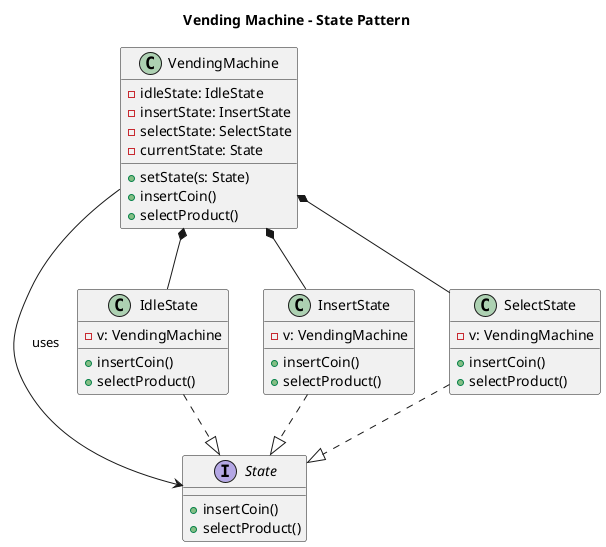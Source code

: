 @startuml
title Vending Machine - State Pattern

interface State {
  +insertCoin()
  +selectProduct()
}

class VendingMachine {
  -idleState: IdleState
  -insertState: InsertState
  -selectState: SelectState
  -currentState: State
  +setState(s: State)
  +insertCoin()
  +selectProduct()
}

class IdleState {
  -v: VendingMachine
  +insertCoin()
  +selectProduct()
}

class InsertState {
  -v: VendingMachine
  +insertCoin()
  +selectProduct()
}

class SelectState {
  -v: VendingMachine
  +insertCoin()
  +selectProduct()
}

VendingMachine --> State : uses
IdleState ..|> State
InsertState ..|> State
SelectState ..|> State
VendingMachine *-- IdleState
VendingMachine *-- InsertState
VendingMachine *-- SelectState

@enduml
